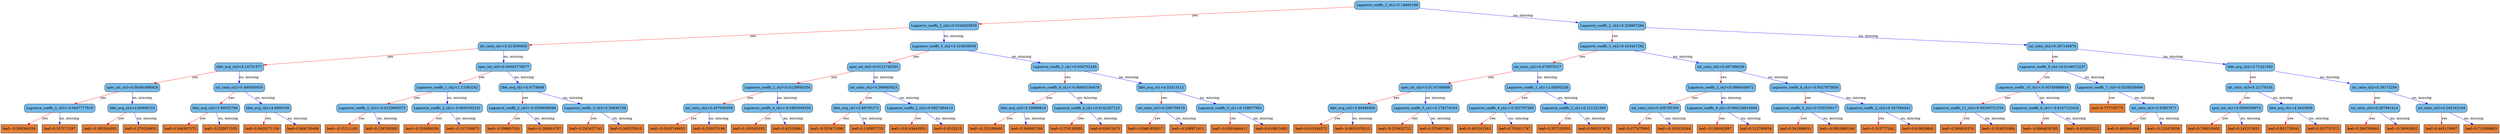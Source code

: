 digraph {
	graph [bb="0,0,8408,567",
		rankdir=TB
	];
	node [label="\N"];
	0	[fillcolor="#78bceb",
		height=0.5,
		label="Laguerre_coeffs_2_ch2<0.14600189",
		pos="4791.1,549",
		shape=box,
		style="filled, rounded",
		width=3.0139];
	1	[fillcolor="#78bceb",
		height=0.5,
		label="Laguerre_coeffs_2_ch2<0.0346635655",
		pos="3299.1,460.5",
		shape=box,
		style="filled, rounded",
		width=3.2014];
	0 -> 1	[color="#FF0000",
		label=yes,
		lp="4188.1,504.75",
		pos="e,3414.8,468.21 4682.3,541.69 4412.6,526.05 3714.1,485.56 3426.1,468.86"];
	2	[fillcolor="#78bceb",
		height=0.5,
		label="Laguerre_coeffs_2_ch2<0.229867294",
		pos="5564.1,460.5",
		shape=box,
		style="filled, rounded",
		width=3.1076];
	0 -> 2	[color="#0000FF",
		label="no, missing",
		lp="5279,504.75",
		pos="e,5452,474.05 4899.8,535.84 5042.3,519.89 5291.6,491.99 5441,475.28"];
	3	[fillcolor="#78bceb",
		height=0.5,
		label="int_ratio_ch1<0.213095605",
		pos="1612.1,372",
		shape=box,
		style="filled, rounded",
		width=2.3264];
	1 -> 3	[color="#FF0000",
		label=yes,
		lp="2616.1,416.25",
		pos="e,1696,377.3 3183.5,453.57 2868.1,437.4 1997.1,392.74 1707.3,377.88"];
	4	[fillcolor="#78bceb",
		height=0.5,
		label="Laguerre_coeffs_3_ch2<0.310659558",
		pos="3299.1,372",
		shape=box,
		style="filled, rounded",
		width=3.1076];
	1 -> 4	[color="#0000FF",
		label="no, missing",
		lp="3331,416.25",
		pos="e,3299.1,390.35 3299.1,442.41 3299.1,430.76 3299.1,415.05 3299.1,401.52"];
	5	[fillcolor="#78bceb",
		height=0.5,
		label="Laguerre_coeffs_3_ch2<0.443447292",
		pos="5564.1,372",
		shape=box,
		style="filled, rounded",
		width=3.1076];
	2 -> 5	[color="#FF0000",
		label=yes,
		lp="5573.1,416.25",
		pos="e,5564.1,390.35 5564.1,442.41 5564.1,430.76 5564.1,415.05 5564.1,401.52"];
	6	[fillcolor="#78bceb",
		height=0.5,
		label="int_ratio_ch2<0.347140878",
		pos="6920.1,372",
		shape=box,
		style="filled, rounded",
		width=2.3264];
	2 -> 6	[color="#0000FF",
		label="no, missing",
		lp="6396,416.25",
		pos="e,6836.1,378.36 5676.2,452.35 5937.2,435.7 6581.4,394.61 6824.9,379.08"];
	7	[fillcolor="#78bceb",
		height=0.5,
		label="lifet_avg_ch3<5.14751577",
		pos="806.12,283.5",
		shape=box,
		style="filled, rounded",
		width=2.2639];
	3 -> 7	[color="#FF0000",
		label=yes,
		lp="1291.1,327.75",
		pos="e,888.11,293.3 1528.1,361.99 1376.4,345.7 1057.4,311.47 899.22,294.49"];
	8	[fillcolor="#78bceb",
		height=0.5,
		label="spec_int_ch3<0.00592778577",
		pos="1612.1,283.5",
		shape=box,
		style="filled, rounded",
		width=2.5035];
	3 -> 8	[color="#0000FF",
		label="no, missing",
		lp="1644,327.75",
		pos="e,1612.1,301.85 1612.1,353.91 1612.1,342.26 1612.1,326.55 1612.1,313.02"];
	9	[fillcolor="#78bceb",
		height=0.5,
		label="spec_int_ch3<0.0121743353",
		pos="2929.1,283.5",
		shape=box,
		style="filled, rounded",
		width=2.4097];
	4 -> 9	[color="#FF0000",
		label=yes,
		lp="3157.1,327.75",
		pos="e,3003.8,301.95 3224.7,353.6 3164.1,339.43 3078.4,319.41 3014.9,304.56"];
	10	[fillcolor="#78bceb",
		height=0.5,
		label="Laguerre_coeffs_1_ch1<0.934752345",
		pos="3562.1,283.5",
		shape=box,
		style="filled, rounded",
		width=3.1076];
	4 -> 10	[color="#0000FF",
		label="no, missing",
		lp="3487,327.75",
		pos="e,3509.3,301.87 3352,353.6 3394.3,339.7 3453.7,320.17 3498.5,305.42"];
	15	[fillcolor="#78bceb",
		height=0.5,
		label="spec_int_ch3<0.00481886929",
		pos="441.12,195",
		shape=box,
		style="filled, rounded",
		width=2.5035];
	7 -> 15	[color="#FF0000",
		label=yes,
		lp="666.12,239.25",
		pos="e,514.74,213.45 732.7,265.1 672.9,250.93 588.42,230.91 525.78,216.06"];
	16	[fillcolor="#78bceb",
		height=0.5,
		label="int_ratio_ch2<0.494583935",
		pos="806.12,195",
		shape=box,
		style="filled, rounded",
		width=2.3264];
	7 -> 16	[color="#0000FF",
		label="no, missing",
		lp="838,239.25",
		pos="e,806.12,213.35 806.12,265.41 806.12,253.76 806.12,238.05 806.12,224.52"];
	17	[fillcolor="#78bceb",
		height=0.5,
		label="Laguerre_coeffs_1_ch2<1.13363242",
		pos="1502.1,195",
		shape=box,
		style="filled, rounded",
		width=3.0139];
	8 -> 17	[color="#FF0000",
		label=yes,
		lp="1576.1,239.25",
		pos="e,1524.1,213.27 1590.1,265.2 1573.8,252.36 1551.3,234.66 1533.1,220.38"];
	18	[fillcolor="#78bceb",
		height=0.5,
		label="lifet_avg_ch1<4.6778698",
		pos="1755.1,195",
		shape=box,
		style="filled, rounded",
		width=2.1701];
	8 -> 18	[color="#0000FF",
		label="no, missing",
		lp="1729,239.25",
		pos="e,1726.6,213.27 1640.7,265.2 1662.5,252 1692.8,233.68 1716.8,219.21"];
	31	[fillcolor="#78bceb",
		height=0.5,
		label="Laguerre_coeffs_2_ch3<-0.0447777919",
		pos="196.12,106.5",
		shape=box,
		style="filled, rounded",
		width=3.2639];
	15 -> 31	[color="#FF0000",
		label=yes,
		lp="350.12,150.75",
		pos="e,245.33,124.87 391.84,176.6 352.72,162.79 297.86,143.42 256.17,128.7"];
	32	[fillcolor="#78bceb",
		height=0.5,
		label="lifet_avg_ch2<4.90806723",
		pos="441.12,106.5",
		shape=box,
		style="filled, rounded",
		width=2.2639];
	15 -> 32	[color="#0000FF",
		label="no, missing",
		lp="473,150.75",
		pos="e,441.12,124.85 441.12,176.91 441.12,165.26 441.12,149.55 441.12,136.02"];
	33	[fillcolor="#78bceb",
		height=0.5,
		label="lifet_avg_ch2<5.89552784",
		pos="718.12,106.5",
		shape=box,
		style="filled, rounded",
		width=2.2639];
	16 -> 33	[color="#FF0000",
		label=yes,
		lp="779.12,150.75",
		pos="e,735.78,124.85 788.74,176.91 775.93,164.32 758.29,146.98 743.85,132.79"];
	34	[fillcolor="#78bceb",
		height=0.5,
		label="lifet_avg_ch2<4.6800108",
		pos="896.12,106.5",
		shape=box,
		style="filled, rounded",
		width=2.1701];
	16 -> 34	[color="#0000FF",
		label="no, missing",
		lp="892,150.75",
		pos="e,878.07,124.85 823.91,176.91 837.01,164.32 855.05,146.98 869.82,132.79"];
	63	[fillcolor="#e48038",
		height=0.5,
		label="leaf=-0.308384359",
		pos="60.125,18",
		shape=box,
		style=filled,
		width=1.6701];
	31 -> 63	[color="#FF0000",
		label=yes,
		lp="150.12,62.25",
		pos="e,87.273,36.267 168.93,88.203 148.27,75.062 119.63,56.846 96.92,42.403"];
	64	[fillcolor="#e48038",
		height=0.5,
		label="leaf=0.357171297",
		pos="196.12,18",
		shape=box,
		style=filled,
		width=1.6076];
	31 -> 64	[color="#0000FF",
		label="no, missing",
		lp="228,62.25",
		pos="e,196.12,36.35 196.12,88.41 196.12,76.758 196.12,61.047 196.12,47.519"];
	65	[fillcolor="#e48038",
		height=0.5,
		label="leaf=-0.383264303",
		pos="332.12,18",
		shape=box,
		style=filled,
		width=1.6701];
	32 -> 65	[color="#FF0000",
		label=yes,
		lp="406.12,62.25",
		pos="e,353.88,36.267 419.33,88.203 403.14,75.356 380.84,57.661 362.85,43.38"];
	66	[fillcolor="#e48038",
		height=0.5,
		label="leaf=0.270234853",
		pos="468.12,18",
		shape=box,
		style=filled,
		width=1.6076];
	32 -> 66	[color="#0000FF",
		label="no, missing",
		lp="489,62.25",
		pos="e,462.71,36.35 446.46,88.41 450.13,76.64 455.1,60.729 459.35,47.11"];
	67	[fillcolor="#e48038",
		height=0.5,
		label="leaf=0.564307272",
		pos="602.12,18",
		shape=box,
		style=filled,
		width=1.6076];
	33 -> 67	[color="#FF0000",
		label=yes,
		lp="680.12,62.25",
		pos="e,625.28,36.267 694.93,88.203 677.54,75.238 653.53,57.336 634.29,42.988"];
	68	[fillcolor="#e48038",
		height=0.5,
		label="leaf=-0.225971535",
		pos="738.12,18",
		shape=box,
		style=filled,
		width=1.6701];
	33 -> 68	[color="#0000FF",
		label="no, missing",
		lp="762,62.25",
		pos="e,734.11,36.35 722.08,88.41 724.77,76.758 728.4,61.047 731.53,47.519"];
	69	[fillcolor="#e48038",
		height=0.5,
		label="leaf=0.0420271158",
		pos="877.12,18",
		shape=box,
		style=filled,
		width=1.7014];
	34 -> 69	[color="#FF0000",
		label=yes,
		lp="898.12,62.25",
		pos="e,880.94,36.35 892.37,88.41 889.81,76.758 886.36,61.047 883.39,47.519"];
	70	[fillcolor="#e48038",
		height=0.5,
		label="leaf=0.904730499",
		pos="1014.1,18",
		shape=box,
		style=filled,
		width=1.6076];
	34 -> 70	[color="#0000FF",
		label="no, missing",
		lp="998,62.25",
		pos="e,990.57,36.267 919.72,88.203 937.41,75.238 961.83,57.336 981.4,42.988"];
	35	[fillcolor="#78bceb",
		height=0.5,
		label="Laguerre_coeffs_2_ch3<-0.0123690572",
		pos="1249.1,106.5",
		shape=box,
		style="filled, rounded",
		width=3.2639];
	17 -> 35	[color="#FF0000",
		label=yes,
		lp="1408.1,150.75",
		pos="e,1299.9,124.87 1451.2,176.6 1410.7,162.73 1353.7,143.25 1310.6,128.51"];
	36	[fillcolor="#78bceb",
		height=0.5,
		label="Laguerre_coeffs_2_ch2<-0.0650162101",
		pos="1502.1,106.5",
		shape=box,
		style="filled, rounded",
		width=3.2639];
	17 -> 36	[color="#0000FF",
		label="no, missing",
		lp="1534,150.75",
		pos="e,1502.1,124.85 1502.1,176.91 1502.1,165.26 1502.1,149.55 1502.1,136.02"];
	37	[fillcolor="#78bceb",
		height=0.5,
		label="Laguerre_coeffs_2_ch3<-0.0559028089",
		pos="1755.1,106.5",
		shape=box,
		style="filled, rounded",
		width=3.2639];
	18 -> 37	[color="#FF0000",
		label=yes,
		lp="1764.1,150.75",
		pos="e,1755.1,124.85 1755.1,176.91 1755.1,165.26 1755.1,149.55 1755.1,136.02"];
	38	[fillcolor="#78bceb",
		height=0.5,
		label="Laguerre_coeffs_3_ch3<0.26836738",
		pos="1999.1,106.5",
		shape=box,
		style="filled, rounded",
		width=3.0139];
	18 -> 38	[color="#0000FF",
		label="no, missing",
		lp="1931,150.75",
		pos="e,1950.1,124.87 1804.2,176.6 1843.2,162.79 1897.8,143.42 1939.3,128.7"];
	71	[fillcolor="#e48038",
		height=0.5,
		label="leaf=-0.15211165",
		pos="1147.1,18",
		shape=box,
		style=filled,
		width=1.5764];
	35 -> 71	[color="#FF0000",
		label=yes,
		lp="1217.1,62.25",
		pos="e,1167.6,36.35 1229,88.41 1213.8,75.581 1192.9,57.831 1176,43.493"];
	72	[fillcolor="#e48038",
		height=0.5,
		label="leaf=0.126783505",
		pos="1280.1,18",
		shape=box,
		style=filled,
		width=1.6076];
	35 -> 72	[color="#0000FF",
		label="no, missing",
		lp="1300,62.25",
		pos="e,1273.9,36.35 1255.2,88.41 1259.5,76.64 1265.2,60.729 1270.1,47.11"];
	73	[fillcolor="#e48038",
		height=0.5,
		label="leaf=-0.320650339",
		pos="1416.1,18",
		shape=box,
		style=filled,
		width=1.6701];
	36 -> 73	[color="#FF0000",
		label=yes,
		lp="1476.1,62.25",
		pos="e,1433.4,36.35 1485.1,88.41 1472.6,75.816 1455.4,58.481 1441.3,44.286"];
	74	[fillcolor="#e48038",
		height=0.5,
		label="leaf=-0.117104873",
		pos="1554.1,18",
		shape=box,
		style=filled,
		width=1.6701];
	36 -> 74	[color="#0000FF",
		label="no, missing",
		lp="1565,62.25",
		pos="e,1543.7,36.35 1512.4,88.41 1519.7,76.287 1529.6,59.77 1538,45.89"];
	75	[fillcolor="#e48038",
		height=0.5,
		label="leaf=-0.399957031",
		pos="1692.1,18",
		shape=box,
		style=filled,
		width=1.6701];
	37 -> 75	[color="#FF0000",
		label=yes,
		lp="1739.1,62.25",
		pos="e,1704.8,36.35 1742.7,88.41 1733.8,76.169 1721.6,59.449 1711.4,45.487"];
	76	[fillcolor="#e48038",
		height=0.5,
		label="leaf=-0.290814787",
		pos="1830.1,18",
		shape=box,
		style=filled,
		width=1.6701];
	37 -> 76	[color="#0000FF",
		label="no, missing",
		lp="1832,62.25",
		pos="e,1815.1,36.35 1769.9,88.41 1780.8,75.934 1795.6,58.805 1807.9,44.685"];
	77	[fillcolor="#e48038",
		height=0.5,
		label="leaf=-0.245427743",
		pos="1968.1,18",
		shape=box,
		style=filled,
		width=1.6701];
	38 -> 77	[color="#FF0000",
		label=yes,
		lp="1996.1,62.25",
		pos="e,1974.3,36.35 1993,88.41 1988.8,76.64 1983.1,60.729 1978.2,47.11"];
	78	[fillcolor="#e48038",
		height=0.5,
		label="leaf=0.345376015",
		pos="2104.1,18",
		shape=box,
		style=filled,
		width=1.6076];
	38 -> 78	[color="#0000FF",
		label="no, missing",
		lp="2093,62.25",
		pos="e,2083.2,36.267 2020.1,88.203 2035.7,75.356 2057.2,57.661 2074.5,43.38"];
	19	[fillcolor="#78bceb",
		height=0.5,
		label="Laguerre_coeffs_2_ch3<0.0129934354",
		pos="2618.1,195",
		shape=box,
		style="filled, rounded",
		width=3.2014];
	9 -> 19	[color="#FF0000",
		label=yes,
		lp="2811.1,239.25",
		pos="e,2680.9,213.45 2866.6,265.1 2816.1,251.07 2745.1,231.32 2691.9,216.53"];
	20	[fillcolor="#78bceb",
		height=0.5,
		label="int_ratio_ch2<0.390683025",
		pos="2929.1,195",
		shape=box,
		style="filled, rounded",
		width=2.3264];
	9 -> 20	[color="#0000FF",
		label="no, missing",
		lp="2961,239.25",
		pos="e,2929.1,213.35 2929.1,265.41 2929.1,253.76 2929.1,238.05 2929.1,224.52"];
	21	[fillcolor="#78bceb",
		height=0.5,
		label="Laguerre_coeffs_8_ch1<-0.00605184678",
		pos="3562.1,195",
		shape=box,
		style="filled, rounded",
		width=3.3576];
	10 -> 21	[color="#FF0000",
		label=yes,
		lp="3571.1,239.25",
		pos="e,3562.1,213.35 3562.1,265.41 3562.1,253.76 3562.1,238.05 3562.1,224.52"];
	22	[fillcolor="#78bceb",
		height=0.5,
		label="lifet_avg_ch1<4.53313112",
		pos="3890.1,195",
		shape=box,
		style="filled, rounded",
		width=2.2639];
	10 -> 22	[color="#0000FF",
		label="no, missing",
		lp="3788,239.25",
		pos="e,3824,213.45 3628.1,265.1 3681.5,251.02 3756.8,231.16 3813,216.34"];
	39	[fillcolor="#78bceb",
		height=0.5,
		label="int_ratio_ch2<0.437040359",
		pos="2382.1,106.5",
		shape=box,
		style="filled, rounded",
		width=2.3264];
	19 -> 39	[color="#FF0000",
		label=yes,
		lp="2531.1,150.75",
		pos="e,2429.5,124.87 2570.7,176.6 2533,162.82 2480.3,143.5 2440.2,128.79"];
	40	[fillcolor="#78bceb",
		height=0.5,
		label="Laguerre_coeffs_4_ch1<-0.0403509326",
		pos="2618.1,106.5",
		shape=box,
		style="filled, rounded",
		width=3.2639];
	19 -> 40	[color="#0000FF",
		label="no, missing",
		lp="2650,150.75",
		pos="e,2618.1,124.85 2618.1,176.91 2618.1,165.26 2618.1,149.55 2618.1,136.02"];
	41	[fillcolor="#78bceb",
		height=0.5,
		label="lifet_avg_ch1<3.69793272",
		pos="2851.1,106.5",
		shape=box,
		style="filled, rounded",
		width=2.2639];
	20 -> 41	[color="#FF0000",
		label=yes,
		lp="2906.1,150.75",
		pos="e,2866.8,124.85 2913.7,176.91 2902.5,164.43 2887,147.3 2874.3,133.18"];
	42	[fillcolor="#78bceb",
		height=0.5,
		label="Laguerre_coeffs_2_ch2<0.0827494413",
		pos="3066.1,106.5",
		shape=box,
		style="filled, rounded",
		width=3.2014];
	20 -> 42	[color="#0000FF",
		label="no, missing",
		lp="3042,150.75",
		pos="e,3038.8,124.77 2956.5,176.7 2977.3,163.56 3006.2,145.35 3029.1,130.9"];
	79	[fillcolor="#e48038",
		height=0.5,
		label="leaf=-0.0165749453",
		pos="2243.1,18",
		shape=box,
		style=filled,
		width=1.7639];
	39 -> 79	[color="#FF0000",
		label=yes,
		lp="2334.1,62.25",
		pos="e,2270.9,36.267 2354.3,88.203 2333.1,75.003 2303.7,56.683 2280.4,42.209"];
	80	[fillcolor="#e48038",
		height=0.5,
		label="leaf=0.333075196",
		pos="2382.1,18",
		shape=box,
		style=filled,
		width=1.6076];
	39 -> 80	[color="#0000FF",
		label="no, missing",
		lp="2414,62.25",
		pos="e,2382.1,36.35 2382.1,88.41 2382.1,76.758 2382.1,61.047 2382.1,47.519"];
	81	[fillcolor="#e48038",
		height=0.5,
		label="leaf=0.100183353",
		pos="2516.1,18",
		shape=box,
		style=filled,
		width=1.6076];
	40 -> 81	[color="#FF0000",
		label=yes,
		lp="2586.1,62.25",
		pos="e,2536.6,36.35 2598,88.41 2582.8,75.581 2561.9,57.831 2545,43.493"];
	82	[fillcolor="#e48038",
		height=0.5,
		label="leaf=0.42555961",
		pos="2646.1,18",
		shape=box,
		style=filled,
		width=1.5139];
	40 -> 82	[color="#0000FF",
		label="no, missing",
		lp="2667,62.25",
		pos="e,2640.5,36.35 2623.7,88.41 2627.5,76.64 2632.6,60.729 2637,47.11"];
	83	[fillcolor="#e48038",
		height=0.5,
		label="leaf=-0.353471398",
		pos="2779.1,18",
		shape=box,
		style=filled,
		width=1.6701];
	41 -> 83	[color="#FF0000",
		label=yes,
		lp="2831.1,62.25",
		pos="e,2793.6,36.35 2836.9,88.41 2826.6,76.051 2812.5,59.127 2800.8,45.085"];
	84	[fillcolor="#e48038",
		height=0.5,
		label="leaf=0.130957723",
		pos="2915.1,18",
		shape=box,
		style=filled,
		width=1.6076];
	41 -> 84	[color="#0000FF",
		label="no, missing",
		lp="2921,62.25",
		pos="e,2902.3,36.35 2863.8,88.41 2872.8,76.169 2885.2,59.449 2895.5,45.487"];
	85	[fillcolor="#e48038",
		height=0.5,
		label="leaf=-0.0143443951",
		pos="3054.1,18",
		shape=box,
		style=filled,
		width=1.7639];
	42 -> 85	[color="#FF0000",
		label=yes,
		lp="3071.1,62.25",
		pos="e,3056.5,36.35 3063.8,88.41 3062.1,76.758 3060,61.047 3058.1,47.519"];
	86	[fillcolor="#e48038",
		height=0.5,
		label="leaf=0.4523215",
		pos="3187.1,18",
		shape=box,
		style=filled,
		width=1.4201];
	42 -> 86	[color="#0000FF",
		label="no, missing",
		lp="3170,62.25",
		pos="e,3163,36.267 3090.3,88.203 3108.5,75.179 3133.7,57.173 3153.8,42.792"];
	43	[fillcolor="#78bceb",
		height=0.5,
		label="lifet_avg_ch3<5.20966816",
		pos="3411.1,106.5",
		shape=box,
		style="filled, rounded",
		width=2.2639];
	21 -> 43	[color="#FF0000",
		label=yes,
		lp="3510.1,150.75",
		pos="e,3441.5,124.91 3531.9,176.7 3508.8,163.43 3476.5,144.98 3451.2,130.46"];
	44	[fillcolor="#78bceb",
		height=0.5,
		label="Laguerre_coeffs_4_ch1<0.0141267125",
		pos="3626.1,106.5",
		shape=box,
		style="filled, rounded",
		width=3.2014];
	21 -> 44	[color="#0000FF",
		label="no, missing",
		lp="3632,150.75",
		pos="e,3613.3,124.85 3574.8,176.91 3583.8,164.67 3596.2,147.95 3606.5,133.99"];
	45	[fillcolor="#78bceb",
		height=0.5,
		label="int_ratio_ch3<0.206758574",
		pos="3890.1,106.5",
		shape=box,
		style="filled, rounded",
		width=2.3264];
	22 -> 45	[color="#FF0000",
		label=yes,
		lp="3899.1,150.75",
		pos="e,3890.1,124.85 3890.1,176.91 3890.1,165.26 3890.1,149.55 3890.1,136.02"];
	46	[fillcolor="#78bceb",
		height=0.5,
		label="Laguerre_coeffs_5_ch1<0.158677951",
		pos="4136.1,106.5",
		shape=box,
		style="filled, rounded",
		width=3.1076];
	22 -> 46	[color="#0000FF",
		label="no, missing",
		lp="4068,150.75",
		pos="e,4086.7,124.87 3939.6,176.6 3979,162.76 4034.2,143.34 4076.1,128.61"];
	87	[fillcolor="#e48038",
		height=0.5,
		label="leaf=-0.233188495",
		pos="3316.1,18",
		shape=box,
		style=filled,
		width=1.6701];
	43 -> 87	[color="#FF0000",
		label=yes,
		lp="3382.1,62.25",
		pos="e,3335.2,36.35 3392.4,88.41 3378.4,75.698 3359.1,58.157 3343.5,43.889"];
	88	[fillcolor="#e48038",
		height=0.5,
		label="leaf=0.266997188",
		pos="3452.1,18",
		shape=box,
		style=filled,
		width=1.6076];
	43 -> 88	[color="#0000FF",
		label="no, missing",
		lp="3468,62.25",
		pos="e,3443.9,36.35 3419.2,88.41 3424.9,76.522 3432.5,60.41 3439,46.702"];
	89	[fillcolor="#e48038",
		height=0.5,
		label="leaf=0.279126585",
		pos="3586.1,18",
		shape=box,
		style=filled,
		width=1.6076];
	44 -> 89	[color="#FF0000",
		label=yes,
		lp="3619.1,62.25",
		pos="e,3594.1,36.35 3618.2,88.41 3612.7,76.522 3605.3,60.41 3598.9,46.702"];
	90	[fillcolor="#e48038",
		height=0.5,
		label="leaf=0.63612473",
		pos="3716.1,18",
		shape=box,
		style=filled,
		width=1.5139];
	44 -> 90	[color="#0000FF",
		label="no, missing",
		lp="3712,62.25",
		pos="e,3698.1,36.35 3643.9,88.41 3657,75.816 3675,58.481 3689.8,44.286"];
	91	[fillcolor="#e48038",
		height=0.5,
		label="leaf=-0.0461959317",
		pos="3852.1,18",
		shape=box,
		style=filled,
		width=1.7639];
	45 -> 91	[color="#FF0000",
		label=yes,
		lp="3884.1,62.25",
		pos="e,3859.7,36.35 3882.6,88.41 3877.4,76.522 3870.3,60.41 3864.3,46.702"];
	92	[fillcolor="#e48038",
		height=0.5,
		label="leaf=-0.208971411",
		pos="3994.1,18",
		shape=box,
		style=filled,
		width=1.6701];
	45 -> 92	[color="#0000FF",
		label="no, missing",
		lp="3984,62.25",
		pos="e,3973.3,36.35 3910.7,88.41 3926.1,75.581 3947.4,57.831 3964.7,43.493"];
	93	[fillcolor="#e48038",
		height=0.5,
		label="leaf=-0.0503444411",
		pos="4136.1,18",
		shape=box,
		style=filled,
		width=1.7639];
	46 -> 93	[color="#FF0000",
		label=yes,
		lp="4145.1,62.25",
		pos="e,4136.1,36.35 4136.1,88.41 4136.1,76.758 4136.1,61.047 4136.1,47.519"];
	94	[fillcolor="#e48038",
		height=0.5,
		label="leaf=0.619915485",
		pos="4275.1,18",
		shape=box,
		style=filled,
		width=1.6076];
	46 -> 94	[color="#0000FF",
		label="no, missing",
		lp="4250,62.25",
		pos="e,4247.4,36.267 4163.9,88.203 4185.1,75.003 4214.6,56.683 4237.8,42.209"];
	11	[fillcolor="#78bceb",
		height=0.5,
		label="int_ratio_ch2<0.373975217",
		pos="5173.1,283.5",
		shape=box,
		style="filled, rounded",
		width=2.3264];
	5 -> 11	[color="#FF0000",
		label=yes,
		lp="5413.1,327.75",
		pos="e,5252,301.95 5485.5,353.6 5421.1,339.37 5330.2,319.24 5263,304.38"];
	12	[fillcolor="#78bceb",
		height=0.5,
		label="int_ratio_ch2<0.467396259",
		pos="5746.1,283.5",
		shape=box,
		style="filled, rounded",
		width=2.3264];
	5 -> 12	[color="#0000FF",
		label="no, missing",
		lp="5704,327.75",
		pos="e,5709.5,301.91 5600.5,353.7 5628.9,340.19 5668.7,321.32 5699.4,306.7"];
	13	[fillcolor="#78bceb",
		height=0.5,
		label="Laguerre_coeffs_9_ch1<0.0146072237",
		pos="6920.1,283.5",
		shape=box,
		style="filled, rounded",
		width=3.2014];
	6 -> 13	[color="#FF0000",
		label=yes,
		lp="6929.1,327.75",
		pos="e,6920.1,301.85 6920.1,353.91 6920.1,342.26 6920.1,326.55 6920.1,313.02"];
	14	[fillcolor="#78bceb",
		height=0.5,
		label="lifet_avg_ch2<3.71321392",
		pos="7614.1,283.5",
		shape=box,
		style="filled, rounded",
		width=2.2639];
	6 -> 14	[color="#0000FF",
		label="no, missing",
		lp="7362,327.75",
		pos="e,7532.4,294.69 7004.2,360.52 7134.8,344.25 7385.4,313.01 7521.2,296.08"];
	23	[fillcolor="#78bceb",
		height=0.5,
		label="spec_int_ch3<0.0116760898",
		pos="4793.1,195",
		shape=box,
		style="filled, rounded",
		width=2.4097];
	11 -> 23	[color="#FF0000",
		label=yes,
		lp="5027.1,239.25",
		pos="e,4869.8,213.45 5096.7,265.1 5034.3,250.9 4946.1,230.82 4880.9,215.97"];
	24	[fillcolor="#78bceb",
		height=0.5,
		label="Laguerre_coeffs_1_ch1<1.08093226",
		pos="5173.1,195",
		shape=box,
		style="filled, rounded",
		width=3.0139];
	11 -> 24	[color="#0000FF",
		label="no, missing",
		lp="5205,239.25",
		pos="e,5173.1,213.35 5173.1,265.41 5173.1,253.76 5173.1,238.05 5173.1,224.52"];
	25	[fillcolor="#78bceb",
		height=0.5,
		label="Laguerre_coeffs_2_ch3<0.0996459872",
		pos="5746.1,195",
		shape=box,
		style="filled, rounded",
		width=3.2014];
	12 -> 25	[color="#FF0000",
		label=yes,
		lp="5755.1,239.25",
		pos="e,5746.1,213.35 5746.1,265.41 5746.1,253.76 5746.1,238.05 5746.1,224.52"];
	26	[fillcolor="#78bceb",
		height=0.5,
		label="Laguerre_coeffs_8_ch1<-0.0027875856",
		pos="6058.1,195",
		shape=box,
		style="filled, rounded",
		width=3.2639];
	12 -> 26	[color="#0000FF",
		label="no, missing",
		lp="5962,239.25",
		pos="e,5995.2,213.45 5808.9,265.1 5859.6,251.05 5931,231.24 5984.4,216.43"];
	47	[fillcolor="#78bceb",
		height=0.5,
		label="lifet_avg_ch2<3.89466405",
		pos="4548.1,106.5",
		shape=box,
		style="filled, rounded",
		width=2.2639];
	23 -> 47	[color="#FF0000",
		label=yes,
		lp="4702.1,150.75",
		pos="e,4597.3,124.87 4743.8,176.6 4704.7,162.79 4649.9,143.42 4608.2,128.7"];
	48	[fillcolor="#78bceb",
		height=0.5,
		label="Laguerre_coeffs_5_ch1<0.176174164",
		pos="4793.1,106.5",
		shape=box,
		style="filled, rounded",
		width=3.1076];
	23 -> 48	[color="#0000FF",
		label="no, missing",
		lp="4825,150.75",
		pos="e,4793.1,124.85 4793.1,176.91 4793.1,165.26 4793.1,149.55 4793.1,136.02"];
	49	[fillcolor="#78bceb",
		height=0.5,
		label="Laguerre_coeffs_4_ch1<-0.052797284",
		pos="5066.1,106.5",
		shape=box,
		style="filled, rounded",
		width=3.1701];
	24 -> 49	[color="#FF0000",
		label=yes,
		lp="5139.1,150.75",
		pos="e,5087.5,124.77 5151.7,176.7 5135.8,163.86 5113.9,146.16 5096.3,131.88"];
	50	[fillcolor="#78bceb",
		height=0.5,
		label="Laguerre_coeffs_2_ch1<0.121322393",
		pos="5310.1,106.5",
		shape=box,
		style="filled, rounded",
		width=3.1076];
	24 -> 50	[color="#0000FF",
		label="no, missing",
		lp="5286,150.75",
		pos="e,5282.8,124.77 5200.5,176.7 5221.3,163.56 5250.2,145.35 5273.1,130.9"];
	95	[fillcolor="#e48038",
		height=0.5,
		label="leaf=0.610244572",
		pos="4409.1,18",
		shape=box,
		style=filled,
		width=1.6076];
	47 -> 95	[color="#FF0000",
		label=yes,
		lp="4500.1,62.25",
		pos="e,4436.9,36.267 4520.3,88.203 4499.1,75.003 4469.7,56.683 4446.4,42.209"];
	96	[fillcolor="#e48038",
		height=0.5,
		label="leaf=-0.0651076213",
		pos="4548.1,18",
		shape=box,
		style=filled,
		width=1.7639];
	47 -> 96	[color="#0000FF",
		label="no, missing",
		lp="4580,62.25",
		pos="e,4548.1,36.35 4548.1,88.41 4548.1,76.758 4548.1,61.047 4548.1,47.519"];
	97	[fillcolor="#e48038",
		height=0.5,
		label="leaf=-0.255452722",
		pos="4690.1,18",
		shape=box,
		style=filled,
		width=1.6701];
	48 -> 97	[color="#FF0000",
		label=yes,
		lp="4760.1,62.25",
		pos="e,4710.8,36.35 4772.8,88.41 4757.5,75.581 4736.4,57.831 4719.3,43.493"];
	98	[fillcolor="#e48038",
		height=0.5,
		label="leaf=0.370407581",
		pos="4826.1,18",
		shape=box,
		style=filled,
		width=1.6076];
	48 -> 98	[color="#0000FF",
		label="no, missing",
		lp="4845,62.25",
		pos="e,4819.5,36.35 4799.6,88.41 4804.2,76.522 4810.3,60.41 4815.6,46.702"];
	99	[fillcolor="#e48038",
		height=0.5,
		label="leaf=0.403142363",
		pos="4960.1,18",
		shape=box,
		style=filled,
		width=1.6076];
	49 -> 99	[color="#FF0000",
		label=yes,
		lp="5032.1,62.25",
		pos="e,4981.3,36.267 5044.9,88.203 5029.2,75.356 5007.5,57.661 4990,43.38"];
	100	[fillcolor="#e48038",
		height=0.5,
		label="leaf=0.701911747",
		pos="5094.1,18",
		shape=box,
		style=filled,
		width=1.6076];
	49 -> 100	[color="#0000FF",
		label="no, missing",
		lp="5115,62.25",
		pos="e,5088.5,36.35 5071.7,88.41 5075.5,76.64 5080.6,60.729 5085,47.11"];
	101	[fillcolor="#e48038",
		height=0.5,
		label="leaf=0.357225955",
		pos="5228.1,18",
		shape=box,
		style=filled,
		width=1.6076];
	50 -> 101	[color="#FF0000",
		label=yes,
		lp="5286.1,62.25",
		pos="e,5244.6,36.35 5293.9,88.41 5282.1,75.934 5265.9,58.805 5252.5,44.685"];
	102	[fillcolor="#e48038",
		height=0.5,
		label="leaf=0.580317676",
		pos="5362.1,18",
		shape=box,
		style=filled,
		width=1.6076];
	50 -> 102	[color="#0000FF",
		label="no, missing",
		lp="5373,62.25",
		pos="e,5351.7,36.35 5320.4,88.41 5327.7,76.287 5337.6,59.77 5346,45.89"];
	51	[fillcolor="#78bceb",
		height=0.5,
		label="int_ratio_ch3<0.205703393",
		pos="5567.1,106.5",
		shape=box,
		style="filled, rounded",
		width=2.3264];
	25 -> 51	[color="#FF0000",
		label=yes,
		lp="5682.1,150.75",
		pos="e,5603.2,124.91 5710.3,176.7 5682.5,163.25 5643.7,144.49 5613.5,129.89"];
	52	[fillcolor="#78bceb",
		height=0.5,
		label="Laguerre_coeffs_9_ch1<0.000124614584",
		pos="5791.1,106.5",
		shape=box,
		style="filled, rounded",
		width=3.3889];
	25 -> 52	[color="#0000FF",
		label="no, missing",
		lp="5805,150.75",
		pos="e,5782.1,124.85 5755,176.91 5761.3,164.9 5769.7,148.59 5776.9,134.8"];
	53	[fillcolor="#78bceb",
		height=0.5,
		label="Laguerre_coeffs_3_ch2<0.535520017",
		pos="6058.1,106.5",
		shape=box,
		style="filled, rounded",
		width=3.1076];
	26 -> 53	[color="#FF0000",
		label=yes,
		lp="6067.1,150.75",
		pos="e,6058.1,124.85 6058.1,176.91 6058.1,165.26 6058.1,149.55 6058.1,136.02"];
	54	[fillcolor="#78bceb",
		height=0.5,
		label="Laguerre_coeffs_2_ch2<0.187384441",
		pos="6318.1,106.5",
		shape=box,
		style="filled, rounded",
		width=3.1076];
	26 -> 54	[color="#0000FF",
		label="no, missing",
		lp="6244,150.75",
		pos="e,6265.9,124.87 6110.4,176.6 6152.2,162.7 6210.9,143.17 6255.2,128.42"];
	103	[fillcolor="#e48038",
		height=0.5,
		label="leaf=0.077475965",
		pos="5496.1,18",
		shape=box,
		style=filled,
		width=1.6076];
	51 -> 103	[color="#FF0000",
		label=yes,
		lp="5547.1,62.25",
		pos="e,5510.4,36.35 5553.1,88.41 5543,76.051 5529.1,59.127 5517.5,45.085"];
	104	[fillcolor="#e48038",
		height=0.5,
		label="leaf=-0.191820264",
		pos="5632.1,18",
		shape=box,
		style=filled,
		width=1.6701];
	51 -> 104	[color="#0000FF",
		label="no, missing",
		lp="5638,62.25",
		pos="e,5619.1,36.35 5580,88.41 5589.2,76.169 5601.7,59.449 5612.2,45.487"];
	105	[fillcolor="#e48038",
		height=0.5,
		label="leaf=-0.180042997",
		pos="5770.1,18",
		shape=box,
		style=filled,
		width=1.6701];
	52 -> 105	[color="#FF0000",
		label=yes,
		lp="5792.1,62.25",
		pos="e,5774.3,36.35 5787,88.41 5784.1,76.758 5780.3,61.047 5777,47.519"];
	106	[fillcolor="#e48038",
		height=0.5,
		label="leaf=0.215769634",
		pos="5906.1,18",
		shape=box,
		style=filled,
		width=1.6076];
	52 -> 106	[color="#0000FF",
		label="no, missing",
		lp="5891,62.25",
		pos="e,5883.2,36.267 5814.1,88.203 5831.3,75.297 5854.9,57.498 5874,43.183"];
	107	[fillcolor="#e48038",
		height=0.5,
		label="leaf=0.341688931",
		pos="6040.1,18",
		shape=box,
		style=filled,
		width=1.6076];
	53 -> 107	[color="#FF0000",
		label=yes,
		lp="6060.1,62.25",
		pos="e,6043.7,36.35 6054.6,88.41 6052.1,76.758 6048.9,61.047 6046.1,47.519"];
	108	[fillcolor="#e48038",
		height=0.5,
		label="leaf=-0.0903865248",
		pos="6179.1,18",
		shape=box,
		style=filled,
		width=1.7639];
	53 -> 108	[color="#0000FF",
		label="no, missing",
		lp="6162,62.25",
		pos="e,6155,36.267 6082.3,88.203 6100.5,75.179 6125.7,57.173 6145.8,42.792"];
	109	[fillcolor="#e48038",
		height=0.5,
		label="leaf=0.315777242",
		pos="6318.1,18",
		shape=box,
		style=filled,
		width=1.6076];
	54 -> 109	[color="#FF0000",
		label=yes,
		lp="6327.1,62.25",
		pos="e,6318.1,36.35 6318.1,88.41 6318.1,76.758 6318.1,61.047 6318.1,47.519"];
	110	[fillcolor="#e48038",
		height=0.5,
		label="leaf=0.619626641",
		pos="6452.1,18",
		shape=box,
		style=filled,
		width=1.6076];
	54 -> 110	[color="#0000FF",
		label="no, missing",
		lp="6430,62.25",
		pos="e,6425.4,36.267 6344.9,88.203 6365.3,75.062 6393.5,56.846 6415.9,42.403"];
	27	[fillcolor="#78bceb",
		height=0.5,
		label="Laguerre_coeffs_10_ch1<-0.00745688844",
		pos="6855.1,195",
		shape=box,
		style="filled, rounded",
		width=3.4514];
	13 -> 27	[color="#FF0000",
		label=yes,
		lp="6903.1,239.25",
		pos="e,6868.2,213.35 6907.3,265.41 6898.1,253.17 6885.5,236.45 6875,222.49"];
	28	[fillcolor="#78bceb",
		height=0.5,
		label="Laguerre_coeffs_7_ch3<0.0338550098",
		pos="7113.1,195",
		shape=box,
		style="filled, rounded",
		width=3.2014];
	13 -> 28	[color="#0000FF",
		label="no, missing",
		lp="7066,239.25",
		pos="e,7074.3,213.41 6958.7,265.2 6989,251.63 7031.3,232.66 7064,218.01"];
	29	[fillcolor="#78bceb",
		height=0.5,
		label="int_ratio_ch3<0.21178101",
		pos="7614.1,195",
		shape=box,
		style="filled, rounded",
		width=2.2326];
	14 -> 29	[color="#FF0000",
		label=yes,
		lp="7623.1,239.25",
		pos="e,7614.1,213.35 7614.1,265.41 7614.1,253.76 7614.1,238.05 7614.1,224.52"];
	30	[fillcolor="#78bceb",
		height=0.5,
		label="int_ratio_ch2<0.39172256",
		pos="7990.1,195",
		shape=box,
		style="filled, rounded",
		width=2.2326];
	14 -> 30	[color="#0000FF",
		label="no, missing",
		lp="7868,239.25",
		pos="e,7914.3,213.45 7689.8,265.1 7751.5,250.9 7838.7,230.82 7903.3,215.97"];
	55	[fillcolor="#78bceb",
		height=0.5,
		label="Laguerre_coeffs_11_ch3<0.00300731254",
		pos="6622.1,106.5",
		shape=box,
		style="filled, rounded",
		width=3.3889];
	27 -> 55	[color="#FF0000",
		label=yes,
		lp="6769.1,150.75",
		pos="e,6668.9,124.87 6808.3,176.6 6771.1,162.82 6719.1,143.5 6679.5,128.79"];
	56	[fillcolor="#78bceb",
		height=0.5,
		label="Laguerre_coeffs_8_ch1<-0.0167121626",
		pos="6880.1,106.5",
		shape=box,
		style="filled, rounded",
		width=3.2639];
	27 -> 56	[color="#0000FF",
		label="no, missing",
		lp="6902,150.75",
		pos="e,6875.1,124.85 6860.1,176.91 6863.5,165.14 6868.1,149.23 6872,135.61"];
	57	[fillcolor="#e48038",
		height=0.5,
		label="leaf=0.737755775",
		pos="7105.1,106.5",
		shape=box,
		style=filled,
		width=1.6076];
	28 -> 57	[color="#FF0000",
		label=yes,
		lp="7119.1,150.75",
		pos="e,7106.7,124.85 7111.5,176.91 7110.5,165.26 7109,149.55 7107.8,136.02"];
	58	[fillcolor="#78bceb",
		height=0.5,
		label="int_ratio_ch3<0.23857671",
		pos="7261.1,106.5",
		shape=box,
		style="filled, rounded",
		width=2.2326];
	28 -> 58	[color="#0000FF",
		label="no, missing",
		lp="7233,150.75",
		pos="e,7231.3,124.91 7142.7,176.7 7165.3,163.49 7196.7,145.14 7221.5,130.66"];
	111	[fillcolor="#e48038",
		height=0.5,
		label="leaf=0.266616374",
		pos="6586.1,18",
		shape=box,
		style=filled,
		width=1.6076];
	55 -> 111	[color="#FF0000",
		label=yes,
		lp="6617.1,62.25",
		pos="e,6593.3,36.35 6615,88.41 6610.1,76.522 6603.4,60.41 6597.7,46.702"];
	112	[fillcolor="#e48038",
		height=0.5,
		label="leaf=-0.319251984",
		pos="6722.1,18",
		shape=box,
		style=filled,
		width=1.6701];
	55 -> 112	[color="#0000FF",
		label="no, missing",
		lp="6713,62.25",
		pos="e,6702.1,36.35 6641.9,88.41 6656.7,75.581 6677.2,57.831 6693.8,43.493"];
	113	[fillcolor="#e48038",
		height=0.5,
		label="leaf=-0.0864626765",
		pos="6864.1,18",
		shape=box,
		style=filled,
		width=1.7639];
	56 -> 113	[color="#FF0000",
		label=yes,
		lp="6883.1,62.25",
		pos="e,6867.3,36.35 6877,88.41 6874.8,76.758 6871.9,61.047 6869.4,47.519"];
	114	[fillcolor="#e48038",
		height=0.5,
		label="leaf=-0.420002222",
		pos="7006.1,18",
		shape=box,
		style=filled,
		width=1.6701];
	56 -> 114	[color="#0000FF",
		label="no, missing",
		lp="6987,62.25",
		pos="e,6981,36.267 6905.3,88.203 6924.4,75.12 6950.8,57.01 6971.8,42.597"];
	115	[fillcolor="#e48038",
		height=0.5,
		label="leaf=0.400304466",
		pos="7142.1,18",
		shape=box,
		style=filled,
		width=1.6076];
	58 -> 115	[color="#FF0000",
		label=yes,
		lp="7222.1,62.25",
		pos="e,7165.9,36.267 7237.3,88.203 7219.5,75.238 7194.9,57.336 7175.1,42.988"];
	116	[fillcolor="#e48038",
		height=0.5,
		label="leaf=-0.122470036",
		pos="7278.1,18",
		shape=box,
		style=filled,
		width=1.6701];
	58 -> 116	[color="#0000FF",
		label="no, missing",
		lp="7304,62.25",
		pos="e,7274.7,36.35 7264.5,88.41 7266.8,76.758 7269.9,61.047 7272.5,47.519"];
	59	[fillcolor="#78bceb",
		height=0.5,
		label="spec_int_ch1<0.0269258972",
		pos="7523.1,106.5",
		shape=box,
		style="filled, rounded",
		width=2.4097];
	29 -> 59	[color="#FF0000",
		label=yes,
		lp="7586.1,150.75",
		pos="e,7541.4,124.85 7596.1,176.91 7582.8,164.2 7564.3,146.66 7549.3,132.39"];
	60	[fillcolor="#78bceb",
		height=0.5,
		label="lifet_avg_ch1<4.3433609",
		pos="7706.1,106.5",
		shape=box,
		style="filled, rounded",
		width=2.1701];
	29 -> 60	[color="#0000FF",
		label="no, missing",
		lp="7701,150.75",
		pos="e,7687.7,124.85 7632.3,176.91 7645.8,164.2 7664.5,146.66 7679.7,132.39"];
	61	[fillcolor="#78bceb",
		height=0.5,
		label="int_ratio_ch3<0.287691414",
		pos="7990.1,106.5",
		shape=box,
		style="filled, rounded",
		width=2.3264];
	30 -> 61	[color="#FF0000",
		label=yes,
		lp="7999.1,150.75",
		pos="e,7990.1,124.85 7990.1,176.91 7990.1,165.26 7990.1,149.55 7990.1,136.02"];
	62	[fillcolor="#78bceb",
		height=0.5,
		label="int_ratio_ch3<0.245343164",
		pos="8216.1,106.5",
		shape=box,
		style="filled, rounded",
		width=2.3264];
	30 -> 62	[color="#0000FF",
		label="no, missing",
		lp="8156,150.75",
		pos="e,8170.7,124.87 8035.6,176.6 8071.5,162.85 8121.9,143.58 8160.2,128.89"];
	117	[fillcolor="#e48038",
		height=0.5,
		label="leaf=0.706019402",
		pos="7414.1,18",
		shape=box,
		style=filled,
		width=1.6076];
	59 -> 117	[color="#FF0000",
		label=yes,
		lp="7488.1,62.25",
		pos="e,7435.9,36.267 7501.3,88.203 7485.1,75.356 7462.8,57.661 7444.8,43.38"];
	118	[fillcolor="#e48038",
		height=0.5,
		label="leaf=0.141215831",
		pos="7548.1,18",
		shape=box,
		style=filled,
		width=1.6076];
	59 -> 118	[color="#0000FF",
		label="no, missing",
		lp="7570,62.25",
		pos="e,7543.1,36.35 7528.1,88.41 7531.5,76.64 7536.1,60.729 7540,47.11"];
	119	[fillcolor="#e48038",
		height=0.5,
		label="leaf=0.821720541",
		pos="7682.1,18",
		shape=box,
		style=filled,
		width=1.6076];
	60 -> 119	[color="#FF0000",
		label=yes,
		lp="7706.1,62.25",
		pos="e,7686.9,36.35 7701.4,88.41 7698.1,76.64 7693.7,60.729 7689.9,47.11"];
	120	[fillcolor="#e48038",
		height=0.5,
		label="leaf=0.537737072",
		pos="7816.1,18",
		shape=box,
		style=filled,
		width=1.6076];
	60 -> 120	[color="#0000FF",
		label="no, missing",
		lp="7803,62.25",
		pos="e,7794.2,36.267 7728.1,88.203 7744.5,75.356 7767,57.661 7785.1,43.38"];
	121	[fillcolor="#e48038",
		height=0.5,
		label="leaf=0.284795493",
		pos="7950.1,18",
		shape=box,
		style=filled,
		width=1.6076];
	61 -> 121	[color="#FF0000",
		label=yes,
		lp="7983.1,62.25",
		pos="e,7958.1,36.35 7982.2,88.41 7976.7,76.522 7969.3,60.41 7962.9,46.702"];
	122	[fillcolor="#e48038",
		height=0.5,
		label="leaf=-0.36945802",
		pos="8083.1,18",
		shape=box,
		style=filled,
		width=1.5764];
	61 -> 122	[color="#0000FF",
		label="no, missing",
		lp="8077,62.25",
		pos="e,8064.5,36.35 8008.5,88.41 8022.2,75.698 8041,58.157 8056.4,43.889"];
	123	[fillcolor="#e48038",
		height=0.5,
		label="leaf=0.445116907",
		pos="8216.1,18",
		shape=box,
		style=filled,
		width=1.6076];
	62 -> 123	[color="#FF0000",
		label=yes,
		lp="8225.1,62.25",
		pos="e,8216.1,36.35 8216.1,88.41 8216.1,76.758 8216.1,61.047 8216.1,47.519"];
	124	[fillcolor="#e48038",
		height=0.5,
		label="leaf=0.710089803",
		pos="8350.1,18",
		shape=box,
		style=filled,
		width=1.6076];
	62 -> 124	[color="#0000FF",
		label="no, missing",
		lp="8328,62.25",
		pos="e,8323.4,36.267 8242.9,88.203 8263.3,75.062 8291.5,56.846 8313.9,42.403"];
}
